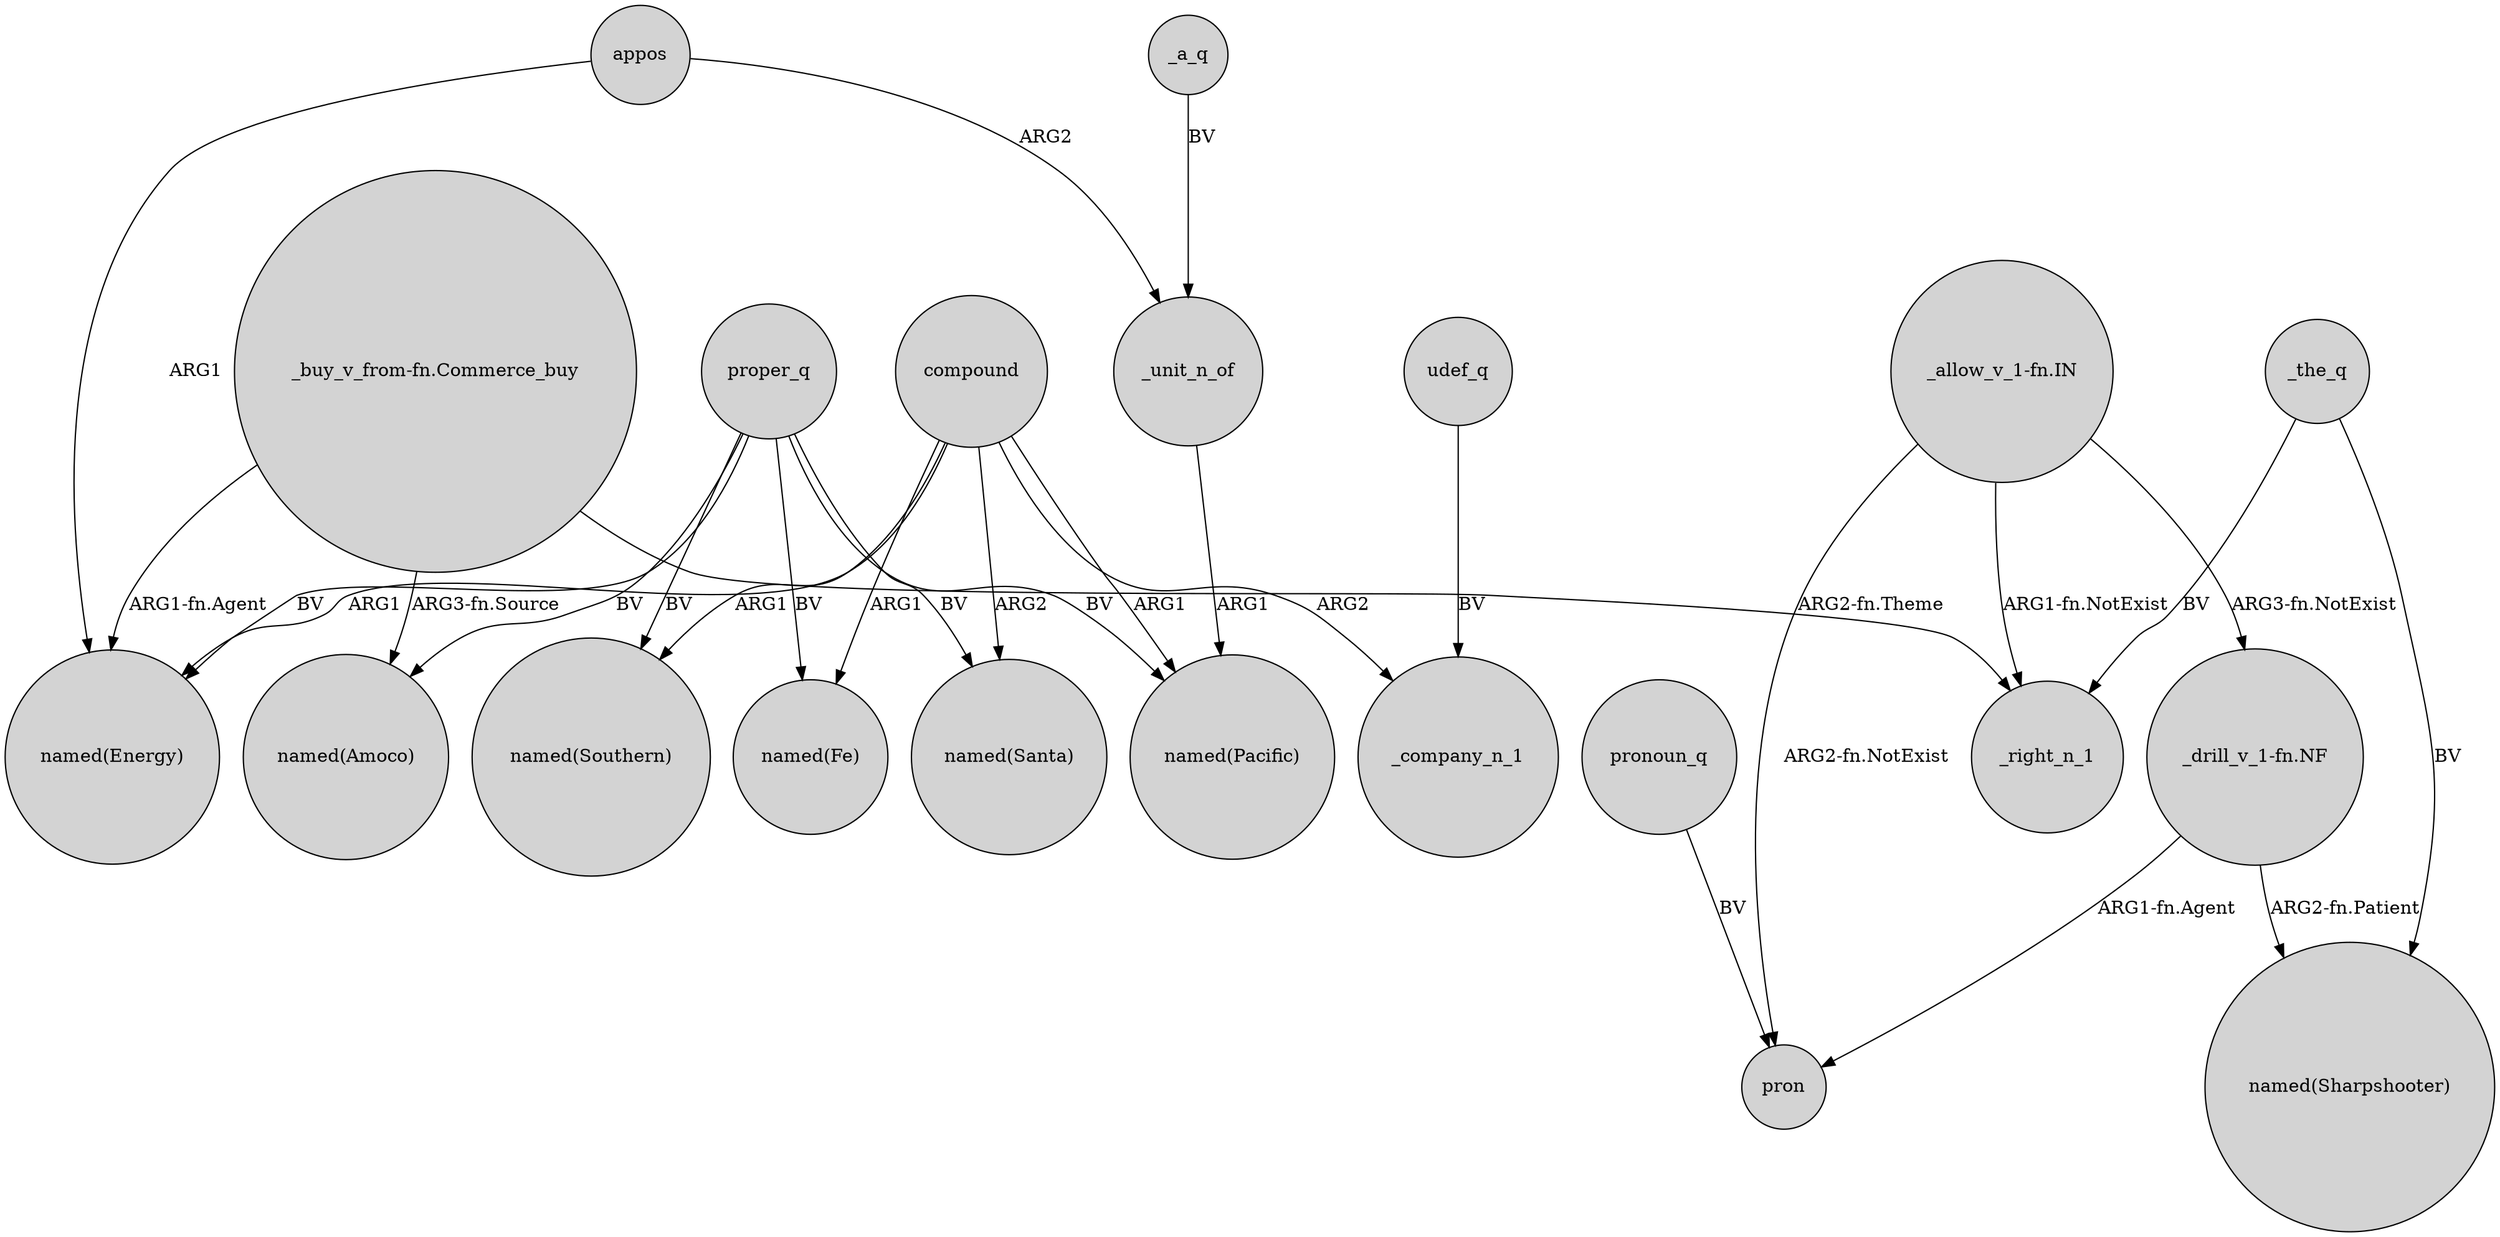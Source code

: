 digraph {
	node [shape=circle style=filled]
	"_buy_v_from-fn.Commerce_buy" -> "named(Amoco)" [label="ARG3-fn.Source"]
	appos -> "named(Energy)" [label=ARG1]
	"_allow_v_1-fn.IN" -> pron [label="ARG2-fn.NotExist"]
	"_allow_v_1-fn.IN" -> _right_n_1 [label="ARG1-fn.NotExist"]
	"_drill_v_1-fn.NF" -> "named(Sharpshooter)" [label="ARG2-fn.Patient"]
	compound -> _company_n_1 [label=ARG2]
	"_drill_v_1-fn.NF" -> pron [label="ARG1-fn.Agent"]
	compound -> "named(Santa)" [label=ARG2]
	"_allow_v_1-fn.IN" -> "_drill_v_1-fn.NF" [label="ARG3-fn.NotExist"]
	proper_q -> "named(Fe)" [label=BV]
	proper_q -> "named(Energy)" [label=BV]
	proper_q -> "named(Santa)" [label=BV]
	compound -> "named(Southern)" [label=ARG1]
	compound -> "named(Fe)" [label=ARG1]
	compound -> "named(Energy)" [label=ARG1]
	pronoun_q -> pron [label=BV]
	proper_q -> "named(Southern)" [label=BV]
	"_buy_v_from-fn.Commerce_buy" -> _right_n_1 [label="ARG2-fn.Theme"]
	_unit_n_of -> "named(Pacific)" [label=ARG1]
	_a_q -> _unit_n_of [label=BV]
	proper_q -> "named(Amoco)" [label=BV]
	"_buy_v_from-fn.Commerce_buy" -> "named(Energy)" [label="ARG1-fn.Agent"]
	_the_q -> _right_n_1 [label=BV]
	_the_q -> "named(Sharpshooter)" [label=BV]
	compound -> "named(Pacific)" [label=ARG1]
	proper_q -> "named(Pacific)" [label=BV]
	udef_q -> _company_n_1 [label=BV]
	appos -> _unit_n_of [label=ARG2]
}
